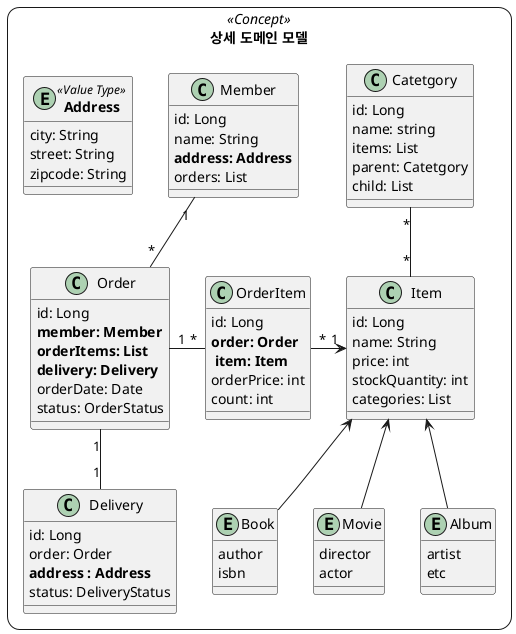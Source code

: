 @startuml
skinparam rectangle {
    roundCorner<<Concept>> 25
}

rectangle " 상세 도메인 모델 " <<Concept>> {

    class Member {
      id: Long
      name: String
      **address: Address**
      orders: List
    }

    class Order {
      id: Long
      **member: Member**
      **orderItems: List**
      **delivery: Delivery**
      orderDate: Date
      status: OrderStatus
    }

    class OrderItem {
      id: Long
      **order: Order**
      ** item: Item**
      orderPrice: int
      count: int
    }

    class Catetgory {
      id: Long
      name: string
      items: List
      parent: Catetgory
      child: List
    }

    class Item {
      id: Long
      name: String
      price: int
      stockQuantity: int
      categories: List
    }

    Entity Album {
      artist
      etc
    }

    Entity Book {
      author
      isbn
    }

    Entity Movie {
      director
      actor
    }


    class Delivery {
      id: Long
      order: Order
      **address : Address**
      status: DeliveryStatus
    }

    Entity **Address** <<Value Type>> {
      city: String
      street: String
      zipcode: String
    }

}

Member "1" -- "*" Order
Order "1" -- "1" Delivery
Order "1" - "*" OrderItem
OrderItem "*" -> "1" Item
Catetgory "*" -- "*" Item
Item <-- Album
Item <-- Book
Item <-- Movie

@enduml